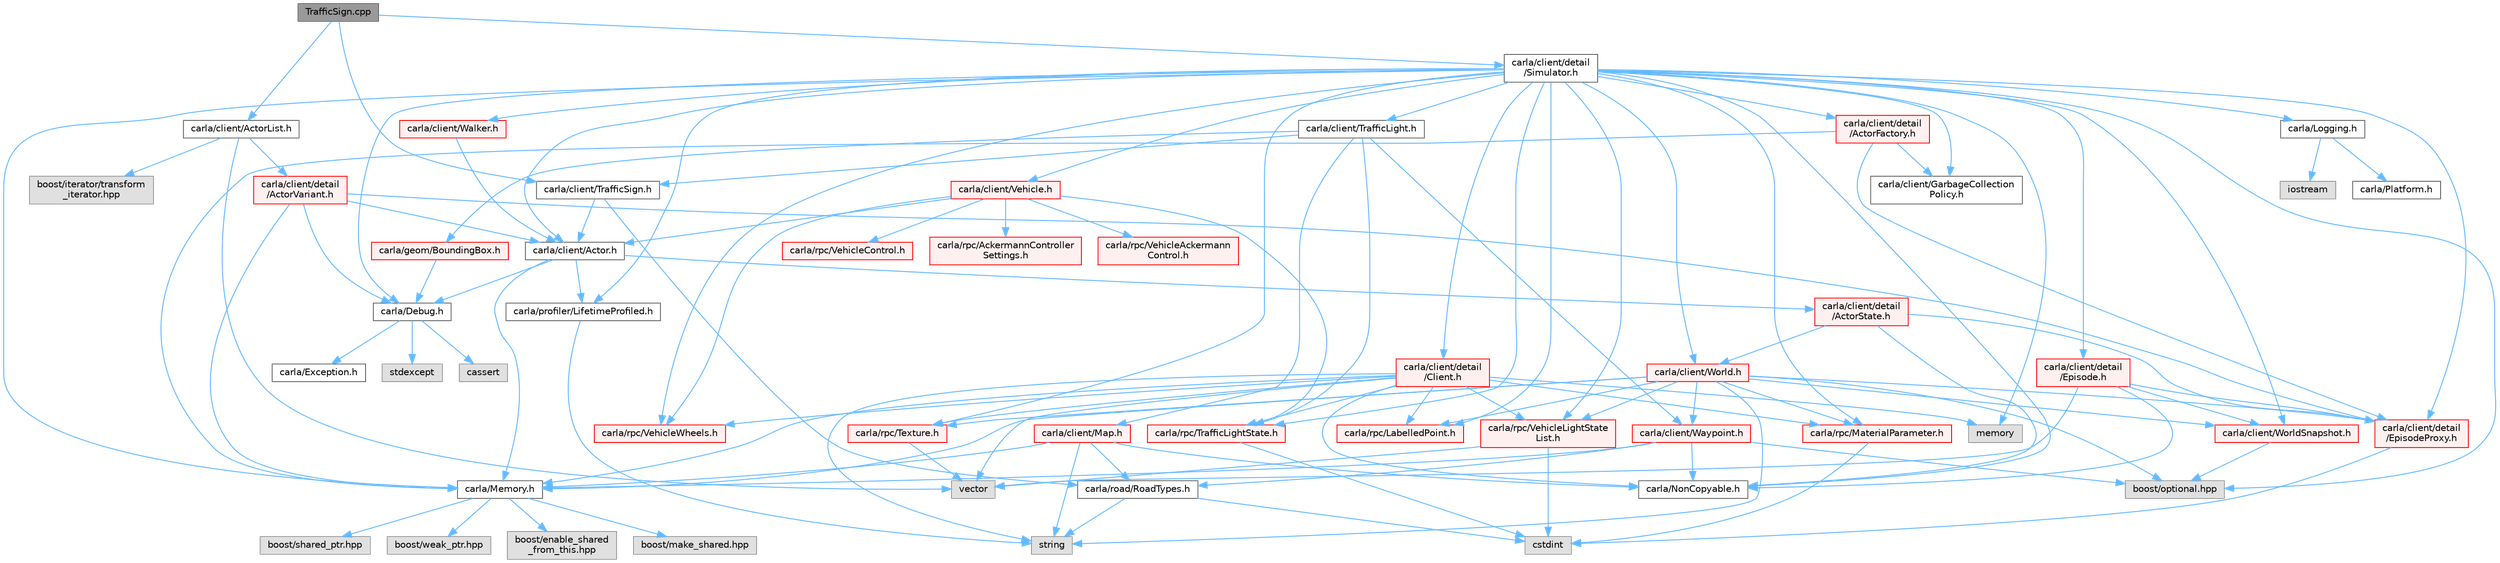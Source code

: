 digraph "TrafficSign.cpp"
{
 // INTERACTIVE_SVG=YES
 // LATEX_PDF_SIZE
  bgcolor="transparent";
  edge [fontname=Helvetica,fontsize=10,labelfontname=Helvetica,labelfontsize=10];
  node [fontname=Helvetica,fontsize=10,shape=box,height=0.2,width=0.4];
  Node1 [id="Node000001",label="TrafficSign.cpp",height=0.2,width=0.4,color="gray40", fillcolor="grey60", style="filled", fontcolor="black",tooltip=" "];
  Node1 -> Node2 [id="edge1_Node000001_Node000002",color="steelblue1",style="solid",tooltip=" "];
  Node2 [id="Node000002",label="carla/client/TrafficSign.h",height=0.2,width=0.4,color="grey40", fillcolor="white", style="filled",URL="$d6/d83/TrafficSign_8h.html",tooltip=" "];
  Node2 -> Node3 [id="edge2_Node000002_Node000003",color="steelblue1",style="solid",tooltip=" "];
  Node3 [id="Node000003",label="carla/client/Actor.h",height=0.2,width=0.4,color="grey40", fillcolor="white", style="filled",URL="$da/d48/client_2Actor_8h.html",tooltip=" "];
  Node3 -> Node4 [id="edge3_Node000003_Node000004",color="steelblue1",style="solid",tooltip=" "];
  Node4 [id="Node000004",label="carla/Debug.h",height=0.2,width=0.4,color="grey40", fillcolor="white", style="filled",URL="$d4/deb/Debug_8h.html",tooltip=" "];
  Node4 -> Node5 [id="edge4_Node000004_Node000005",color="steelblue1",style="solid",tooltip=" "];
  Node5 [id="Node000005",label="carla/Exception.h",height=0.2,width=0.4,color="grey40", fillcolor="white", style="filled",URL="$d8/d8a/Exception_8h.html",tooltip=" "];
  Node4 -> Node6 [id="edge5_Node000004_Node000006",color="steelblue1",style="solid",tooltip=" "];
  Node6 [id="Node000006",label="stdexcept",height=0.2,width=0.4,color="grey60", fillcolor="#E0E0E0", style="filled",tooltip=" "];
  Node4 -> Node7 [id="edge6_Node000004_Node000007",color="steelblue1",style="solid",tooltip=" "];
  Node7 [id="Node000007",label="cassert",height=0.2,width=0.4,color="grey60", fillcolor="#E0E0E0", style="filled",tooltip=" "];
  Node3 -> Node8 [id="edge7_Node000003_Node000008",color="steelblue1",style="solid",tooltip=" "];
  Node8 [id="Node000008",label="carla/Memory.h",height=0.2,width=0.4,color="grey40", fillcolor="white", style="filled",URL="$de/d5c/Memory_8h.html",tooltip=" "];
  Node8 -> Node9 [id="edge8_Node000008_Node000009",color="steelblue1",style="solid",tooltip=" "];
  Node9 [id="Node000009",label="boost/enable_shared\l_from_this.hpp",height=0.2,width=0.4,color="grey60", fillcolor="#E0E0E0", style="filled",tooltip=" "];
  Node8 -> Node10 [id="edge9_Node000008_Node000010",color="steelblue1",style="solid",tooltip=" "];
  Node10 [id="Node000010",label="boost/make_shared.hpp",height=0.2,width=0.4,color="grey60", fillcolor="#E0E0E0", style="filled",tooltip=" "];
  Node8 -> Node11 [id="edge10_Node000008_Node000011",color="steelblue1",style="solid",tooltip=" "];
  Node11 [id="Node000011",label="boost/shared_ptr.hpp",height=0.2,width=0.4,color="grey60", fillcolor="#E0E0E0", style="filled",tooltip=" "];
  Node8 -> Node12 [id="edge11_Node000008_Node000012",color="steelblue1",style="solid",tooltip=" "];
  Node12 [id="Node000012",label="boost/weak_ptr.hpp",height=0.2,width=0.4,color="grey60", fillcolor="#E0E0E0", style="filled",tooltip=" "];
  Node3 -> Node13 [id="edge12_Node000003_Node000013",color="steelblue1",style="solid",tooltip=" "];
  Node13 [id="Node000013",label="carla/client/detail\l/ActorState.h",height=0.2,width=0.4,color="red", fillcolor="#FFF0F0", style="filled",URL="$d4/d22/client_2detail_2ActorState_8h.html",tooltip=" "];
  Node13 -> Node14 [id="edge13_Node000013_Node000014",color="steelblue1",style="solid",tooltip=" "];
  Node14 [id="Node000014",label="carla/NonCopyable.h",height=0.2,width=0.4,color="grey40", fillcolor="white", style="filled",URL="$d4/dd8/LibCarla_2source_2carla_2NonCopyable_8h.html",tooltip=" "];
  Node13 -> Node15 [id="edge14_Node000013_Node000015",color="steelblue1",style="solid",tooltip=" "];
  Node15 [id="Node000015",label="carla/client/World.h",height=0.2,width=0.4,color="red", fillcolor="#FFF0F0", style="filled",URL="$dd/d5b/World_8h.html",tooltip=" "];
  Node15 -> Node8 [id="edge15_Node000015_Node000008",color="steelblue1",style="solid",tooltip=" "];
  Node15 -> Node59 [id="edge16_Node000015_Node000059",color="steelblue1",style="solid",tooltip=" "];
  Node59 [id="Node000059",label="carla/client/Waypoint.h",height=0.2,width=0.4,color="red", fillcolor="#FFF0F0", style="filled",URL="$d0/d47/client_2Waypoint_8h.html",tooltip=" "];
  Node59 -> Node8 [id="edge17_Node000059_Node000008",color="steelblue1",style="solid",tooltip=" "];
  Node59 -> Node14 [id="edge18_Node000059_Node000014",color="steelblue1",style="solid",tooltip=" "];
  Node59 -> Node69 [id="edge19_Node000059_Node000069",color="steelblue1",style="solid",tooltip=" "];
  Node69 [id="Node000069",label="carla/road/RoadTypes.h",height=0.2,width=0.4,color="grey40", fillcolor="white", style="filled",URL="$d6/dbb/RoadTypes_8h.html",tooltip=" "];
  Node69 -> Node23 [id="edge20_Node000069_Node000023",color="steelblue1",style="solid",tooltip=" "];
  Node23 [id="Node000023",label="cstdint",height=0.2,width=0.4,color="grey60", fillcolor="#E0E0E0", style="filled",tooltip=" "];
  Node69 -> Node61 [id="edge21_Node000069_Node000061",color="steelblue1",style="solid",tooltip=" "];
  Node61 [id="Node000061",label="string",height=0.2,width=0.4,color="grey60", fillcolor="#E0E0E0", style="filled",tooltip=" "];
  Node59 -> Node82 [id="edge22_Node000059_Node000082",color="steelblue1",style="solid",tooltip=" "];
  Node82 [id="Node000082",label="boost/optional.hpp",height=0.2,width=0.4,color="grey60", fillcolor="#E0E0E0", style="filled",tooltip=" "];
  Node15 -> Node98 [id="edge23_Node000015_Node000098",color="steelblue1",style="solid",tooltip=" "];
  Node98 [id="Node000098",label="carla/client/WorldSnapshot.h",height=0.2,width=0.4,color="red", fillcolor="#FFF0F0", style="filled",URL="$df/d11/WorldSnapshot_8h.html",tooltip=" "];
  Node98 -> Node82 [id="edge24_Node000098_Node000082",color="steelblue1",style="solid",tooltip=" "];
  Node15 -> Node20 [id="edge25_Node000015_Node000020",color="steelblue1",style="solid",tooltip=" "];
  Node20 [id="Node000020",label="carla/client/detail\l/EpisodeProxy.h",height=0.2,width=0.4,color="red", fillcolor="#FFF0F0", style="filled",URL="$dc/dc2/EpisodeProxy_8h.html",tooltip=" "];
  Node20 -> Node23 [id="edge26_Node000020_Node000023",color="steelblue1",style="solid",tooltip=" "];
  Node15 -> Node153 [id="edge27_Node000015_Node000153",color="steelblue1",style="solid",tooltip=" "];
  Node153 [id="Node000153",label="carla/rpc/LabelledPoint.h",height=0.2,width=0.4,color="red", fillcolor="#FFF0F0", style="filled",URL="$d2/dd4/LabelledPoint_8h.html",tooltip=" "];
  Node15 -> Node166 [id="edge28_Node000015_Node000166",color="steelblue1",style="solid",tooltip=" "];
  Node166 [id="Node000166",label="carla/rpc/VehicleLightState\lList.h",height=0.2,width=0.4,color="red", fillcolor="#FFF0F0", style="filled",URL="$d8/d09/VehicleLightStateList_8h.html",tooltip=" "];
  Node166 -> Node23 [id="edge29_Node000166_Node000023",color="steelblue1",style="solid",tooltip=" "];
  Node166 -> Node66 [id="edge30_Node000166_Node000066",color="steelblue1",style="solid",tooltip=" "];
  Node66 [id="Node000066",label="vector",height=0.2,width=0.4,color="grey60", fillcolor="#E0E0E0", style="filled",tooltip=" "];
  Node15 -> Node170 [id="edge31_Node000015_Node000170",color="steelblue1",style="solid",tooltip=" "];
  Node170 [id="Node000170",label="carla/rpc/Texture.h",height=0.2,width=0.4,color="red", fillcolor="#FFF0F0", style="filled",URL="$d9/dbf/Texture_8h.html",tooltip=" "];
  Node170 -> Node66 [id="edge32_Node000170_Node000066",color="steelblue1",style="solid",tooltip=" "];
  Node15 -> Node171 [id="edge33_Node000015_Node000171",color="steelblue1",style="solid",tooltip=" "];
  Node171 [id="Node000171",label="carla/rpc/MaterialParameter.h",height=0.2,width=0.4,color="red", fillcolor="#FFF0F0", style="filled",URL="$d7/d10/MaterialParameter_8h.html",tooltip=" "];
  Node171 -> Node23 [id="edge34_Node000171_Node000023",color="steelblue1",style="solid",tooltip=" "];
  Node15 -> Node61 [id="edge35_Node000015_Node000061",color="steelblue1",style="solid",tooltip=" "];
  Node15 -> Node82 [id="edge36_Node000015_Node000082",color="steelblue1",style="solid",tooltip=" "];
  Node13 -> Node20 [id="edge37_Node000013_Node000020",color="steelblue1",style="solid",tooltip=" "];
  Node3 -> Node174 [id="edge38_Node000003_Node000174",color="steelblue1",style="solid",tooltip=" "];
  Node174 [id="Node000174",label="carla/profiler/LifetimeProfiled.h",height=0.2,width=0.4,color="grey40", fillcolor="white", style="filled",URL="$d9/dc4/LifetimeProfiled_8h.html",tooltip=" "];
  Node174 -> Node61 [id="edge39_Node000174_Node000061",color="steelblue1",style="solid",tooltip=" "];
  Node2 -> Node69 [id="edge40_Node000002_Node000069",color="steelblue1",style="solid",tooltip=" "];
  Node1 -> Node175 [id="edge41_Node000001_Node000175",color="steelblue1",style="solid",tooltip=" "];
  Node175 [id="Node000175",label="carla/client/detail\l/Simulator.h",height=0.2,width=0.4,color="grey40", fillcolor="white", style="filled",URL="$d6/d4a/Simulator_8h.html",tooltip=" "];
  Node175 -> Node4 [id="edge42_Node000175_Node000004",color="steelblue1",style="solid",tooltip=" "];
  Node175 -> Node27 [id="edge43_Node000175_Node000027",color="steelblue1",style="solid",tooltip=" "];
  Node27 [id="Node000027",label="carla/Logging.h",height=0.2,width=0.4,color="grey40", fillcolor="white", style="filled",URL="$de/d87/Logging_8h.html",tooltip=" "];
  Node27 -> Node28 [id="edge44_Node000027_Node000028",color="steelblue1",style="solid",tooltip=" "];
  Node28 [id="Node000028",label="carla/Platform.h",height=0.2,width=0.4,color="grey40", fillcolor="white", style="filled",URL="$d9/dd0/Platform_8h.html",tooltip=" "];
  Node27 -> Node29 [id="edge45_Node000027_Node000029",color="steelblue1",style="solid",tooltip=" "];
  Node29 [id="Node000029",label="iostream",height=0.2,width=0.4,color="grey60", fillcolor="#E0E0E0", style="filled",tooltip=" "];
  Node175 -> Node8 [id="edge46_Node000175_Node000008",color="steelblue1",style="solid",tooltip=" "];
  Node175 -> Node14 [id="edge47_Node000175_Node000014",color="steelblue1",style="solid",tooltip=" "];
  Node175 -> Node3 [id="edge48_Node000175_Node000003",color="steelblue1",style="solid",tooltip=" "];
  Node175 -> Node176 [id="edge49_Node000175_Node000176",color="steelblue1",style="solid",tooltip=" "];
  Node176 [id="Node000176",label="carla/client/GarbageCollection\lPolicy.h",height=0.2,width=0.4,color="grey40", fillcolor="white", style="filled",URL="$d7/dc8/GarbageCollectionPolicy_8h.html",tooltip=" "];
  Node175 -> Node177 [id="edge50_Node000175_Node000177",color="steelblue1",style="solid",tooltip=" "];
  Node177 [id="Node000177",label="carla/client/TrafficLight.h",height=0.2,width=0.4,color="grey40", fillcolor="white", style="filled",URL="$d5/d9e/TrafficLight_8h.html",tooltip=" "];
  Node177 -> Node2 [id="edge51_Node000177_Node000002",color="steelblue1",style="solid",tooltip=" "];
  Node177 -> Node104 [id="edge52_Node000177_Node000104",color="steelblue1",style="solid",tooltip=" "];
  Node104 [id="Node000104",label="carla/rpc/TrafficLightState.h",height=0.2,width=0.4,color="red", fillcolor="#FFF0F0", style="filled",URL="$d1/d16/LibCarla_2source_2carla_2rpc_2TrafficLightState_8h.html",tooltip=" "];
  Node104 -> Node23 [id="edge53_Node000104_Node000023",color="steelblue1",style="solid",tooltip=" "];
  Node177 -> Node59 [id="edge54_Node000177_Node000059",color="steelblue1",style="solid",tooltip=" "];
  Node177 -> Node178 [id="edge55_Node000177_Node000178",color="steelblue1",style="solid",tooltip=" "];
  Node178 [id="Node000178",label="carla/client/Map.h",height=0.2,width=0.4,color="red", fillcolor="#FFF0F0", style="filled",URL="$d4/d9d/client_2Map_8h.html",tooltip=" "];
  Node178 -> Node8 [id="edge56_Node000178_Node000008",color="steelblue1",style="solid",tooltip=" "];
  Node178 -> Node14 [id="edge57_Node000178_Node000014",color="steelblue1",style="solid",tooltip=" "];
  Node178 -> Node69 [id="edge58_Node000178_Node000069",color="steelblue1",style="solid",tooltip=" "];
  Node178 -> Node61 [id="edge59_Node000178_Node000061",color="steelblue1",style="solid",tooltip=" "];
  Node177 -> Node24 [id="edge60_Node000177_Node000024",color="steelblue1",style="solid",tooltip=" "];
  Node24 [id="Node000024",label="carla/geom/BoundingBox.h",height=0.2,width=0.4,color="red", fillcolor="#FFF0F0", style="filled",URL="$d2/dfe/LibCarla_2source_2carla_2geom_2BoundingBox_8h.html",tooltip=" "];
  Node24 -> Node4 [id="edge61_Node000024_Node000004",color="steelblue1",style="solid",tooltip=" "];
  Node175 -> Node196 [id="edge62_Node000175_Node000196",color="steelblue1",style="solid",tooltip=" "];
  Node196 [id="Node000196",label="carla/client/Vehicle.h",height=0.2,width=0.4,color="red", fillcolor="#FFF0F0", style="filled",URL="$d9/d18/Vehicle_8h.html",tooltip=" "];
  Node196 -> Node3 [id="edge63_Node000196_Node000003",color="steelblue1",style="solid",tooltip=" "];
  Node196 -> Node197 [id="edge64_Node000196_Node000197",color="steelblue1",style="solid",tooltip=" "];
  Node197 [id="Node000197",label="carla/rpc/AckermannController\lSettings.h",height=0.2,width=0.4,color="red", fillcolor="#FFF0F0", style="filled",URL="$d0/d10/LibCarla_2source_2carla_2rpc_2AckermannControllerSettings_8h.html",tooltip=" "];
  Node196 -> Node104 [id="edge65_Node000196_Node000104",color="steelblue1",style="solid",tooltip=" "];
  Node196 -> Node200 [id="edge66_Node000196_Node000200",color="steelblue1",style="solid",tooltip=" "];
  Node200 [id="Node000200",label="carla/rpc/VehicleAckermann\lControl.h",height=0.2,width=0.4,color="red", fillcolor="#FFF0F0", style="filled",URL="$dc/def/LibCarla_2source_2carla_2rpc_2VehicleAckermannControl_8h.html",tooltip=" "];
  Node196 -> Node105 [id="edge67_Node000196_Node000105",color="steelblue1",style="solid",tooltip=" "];
  Node105 [id="Node000105",label="carla/rpc/VehicleControl.h",height=0.2,width=0.4,color="red", fillcolor="#FFF0F0", style="filled",URL="$dd/d28/LibCarla_2source_2carla_2rpc_2VehicleControl_8h.html",tooltip=" "];
  Node196 -> Node206 [id="edge68_Node000196_Node000206",color="steelblue1",style="solid",tooltip=" "];
  Node206 [id="Node000206",label="carla/rpc/VehicleWheels.h",height=0.2,width=0.4,color="red", fillcolor="#FFF0F0", style="filled",URL="$d2/d02/VehicleWheels_8h.html",tooltip=" "];
  Node175 -> Node213 [id="edge69_Node000175_Node000213",color="steelblue1",style="solid",tooltip=" "];
  Node213 [id="Node000213",label="carla/client/Walker.h",height=0.2,width=0.4,color="red", fillcolor="#FFF0F0", style="filled",URL="$d5/d10/Walker_8h.html",tooltip=" "];
  Node213 -> Node3 [id="edge70_Node000213_Node000003",color="steelblue1",style="solid",tooltip=" "];
  Node175 -> Node15 [id="edge71_Node000175_Node000015",color="steelblue1",style="solid",tooltip=" "];
  Node175 -> Node98 [id="edge72_Node000175_Node000098",color="steelblue1",style="solid",tooltip=" "];
  Node175 -> Node222 [id="edge73_Node000175_Node000222",color="steelblue1",style="solid",tooltip=" "];
  Node222 [id="Node000222",label="carla/client/detail\l/ActorFactory.h",height=0.2,width=0.4,color="red", fillcolor="#FFF0F0", style="filled",URL="$d7/dae/ActorFactory_8h.html",tooltip=" "];
  Node222 -> Node8 [id="edge74_Node000222_Node000008",color="steelblue1",style="solid",tooltip=" "];
  Node222 -> Node176 [id="edge75_Node000222_Node000176",color="steelblue1",style="solid",tooltip=" "];
  Node222 -> Node20 [id="edge76_Node000222_Node000020",color="steelblue1",style="solid",tooltip=" "];
  Node175 -> Node223 [id="edge77_Node000175_Node000223",color="steelblue1",style="solid",tooltip=" "];
  Node223 [id="Node000223",label="carla/client/detail\l/Client.h",height=0.2,width=0.4,color="red", fillcolor="#FFF0F0", style="filled",URL="$df/d8b/client_2detail_2Client_8h.html",tooltip=" "];
  Node223 -> Node8 [id="edge78_Node000223_Node000008",color="steelblue1",style="solid",tooltip=" "];
  Node223 -> Node14 [id="edge79_Node000223_Node000014",color="steelblue1",style="solid",tooltip=" "];
  Node223 -> Node153 [id="edge80_Node000223_Node000153",color="steelblue1",style="solid",tooltip=" "];
  Node223 -> Node104 [id="edge81_Node000223_Node000104",color="steelblue1",style="solid",tooltip=" "];
  Node223 -> Node166 [id="edge82_Node000223_Node000166",color="steelblue1",style="solid",tooltip=" "];
  Node223 -> Node206 [id="edge83_Node000223_Node000206",color="steelblue1",style="solid",tooltip=" "];
  Node223 -> Node170 [id="edge84_Node000223_Node000170",color="steelblue1",style="solid",tooltip=" "];
  Node223 -> Node171 [id="edge85_Node000223_Node000171",color="steelblue1",style="solid",tooltip=" "];
  Node223 -> Node22 [id="edge86_Node000223_Node000022",color="steelblue1",style="solid",tooltip=" "];
  Node22 [id="Node000022",label="memory",height=0.2,width=0.4,color="grey60", fillcolor="#E0E0E0", style="filled",tooltip=" "];
  Node223 -> Node61 [id="edge87_Node000223_Node000061",color="steelblue1",style="solid",tooltip=" "];
  Node223 -> Node66 [id="edge88_Node000223_Node000066",color="steelblue1",style="solid",tooltip=" "];
  Node175 -> Node92 [id="edge89_Node000175_Node000092",color="steelblue1",style="solid",tooltip=" "];
  Node92 [id="Node000092",label="carla/client/detail\l/Episode.h",height=0.2,width=0.4,color="red", fillcolor="#FFF0F0", style="filled",URL="$d9/d9e/Episode_8h.html",tooltip=" "];
  Node92 -> Node14 [id="edge90_Node000092_Node000014",color="steelblue1",style="solid",tooltip=" "];
  Node92 -> Node98 [id="edge91_Node000092_Node000098",color="steelblue1",style="solid",tooltip=" "];
  Node92 -> Node20 [id="edge92_Node000092_Node000020",color="steelblue1",style="solid",tooltip=" "];
  Node92 -> Node66 [id="edge93_Node000092_Node000066",color="steelblue1",style="solid",tooltip=" "];
  Node175 -> Node20 [id="edge94_Node000175_Node000020",color="steelblue1",style="solid",tooltip=" "];
  Node175 -> Node174 [id="edge95_Node000175_Node000174",color="steelblue1",style="solid",tooltip=" "];
  Node175 -> Node104 [id="edge96_Node000175_Node000104",color="steelblue1",style="solid",tooltip=" "];
  Node175 -> Node166 [id="edge97_Node000175_Node000166",color="steelblue1",style="solid",tooltip=" "];
  Node175 -> Node153 [id="edge98_Node000175_Node000153",color="steelblue1",style="solid",tooltip=" "];
  Node175 -> Node206 [id="edge99_Node000175_Node000206",color="steelblue1",style="solid",tooltip=" "];
  Node175 -> Node170 [id="edge100_Node000175_Node000170",color="steelblue1",style="solid",tooltip=" "];
  Node175 -> Node171 [id="edge101_Node000175_Node000171",color="steelblue1",style="solid",tooltip=" "];
  Node175 -> Node82 [id="edge102_Node000175_Node000082",color="steelblue1",style="solid",tooltip=" "];
  Node175 -> Node22 [id="edge103_Node000175_Node000022",color="steelblue1",style="solid",tooltip=" "];
  Node1 -> Node228 [id="edge104_Node000001_Node000228",color="steelblue1",style="solid",tooltip=" "];
  Node228 [id="Node000228",label="carla/client/ActorList.h",height=0.2,width=0.4,color="grey40", fillcolor="white", style="filled",URL="$db/de8/ActorList_8h.html",tooltip=" "];
  Node228 -> Node229 [id="edge105_Node000228_Node000229",color="steelblue1",style="solid",tooltip=" "];
  Node229 [id="Node000229",label="carla/client/detail\l/ActorVariant.h",height=0.2,width=0.4,color="red", fillcolor="#FFF0F0", style="filled",URL="$d9/d0d/ActorVariant_8h.html",tooltip=" "];
  Node229 -> Node4 [id="edge106_Node000229_Node000004",color="steelblue1",style="solid",tooltip=" "];
  Node229 -> Node8 [id="edge107_Node000229_Node000008",color="steelblue1",style="solid",tooltip=" "];
  Node229 -> Node3 [id="edge108_Node000229_Node000003",color="steelblue1",style="solid",tooltip=" "];
  Node229 -> Node20 [id="edge109_Node000229_Node000020",color="steelblue1",style="solid",tooltip=" "];
  Node228 -> Node113 [id="edge110_Node000228_Node000113",color="steelblue1",style="solid",tooltip=" "];
  Node113 [id="Node000113",label="boost/iterator/transform\l_iterator.hpp",height=0.2,width=0.4,color="grey60", fillcolor="#E0E0E0", style="filled",tooltip=" "];
  Node228 -> Node66 [id="edge111_Node000228_Node000066",color="steelblue1",style="solid",tooltip=" "];
}
